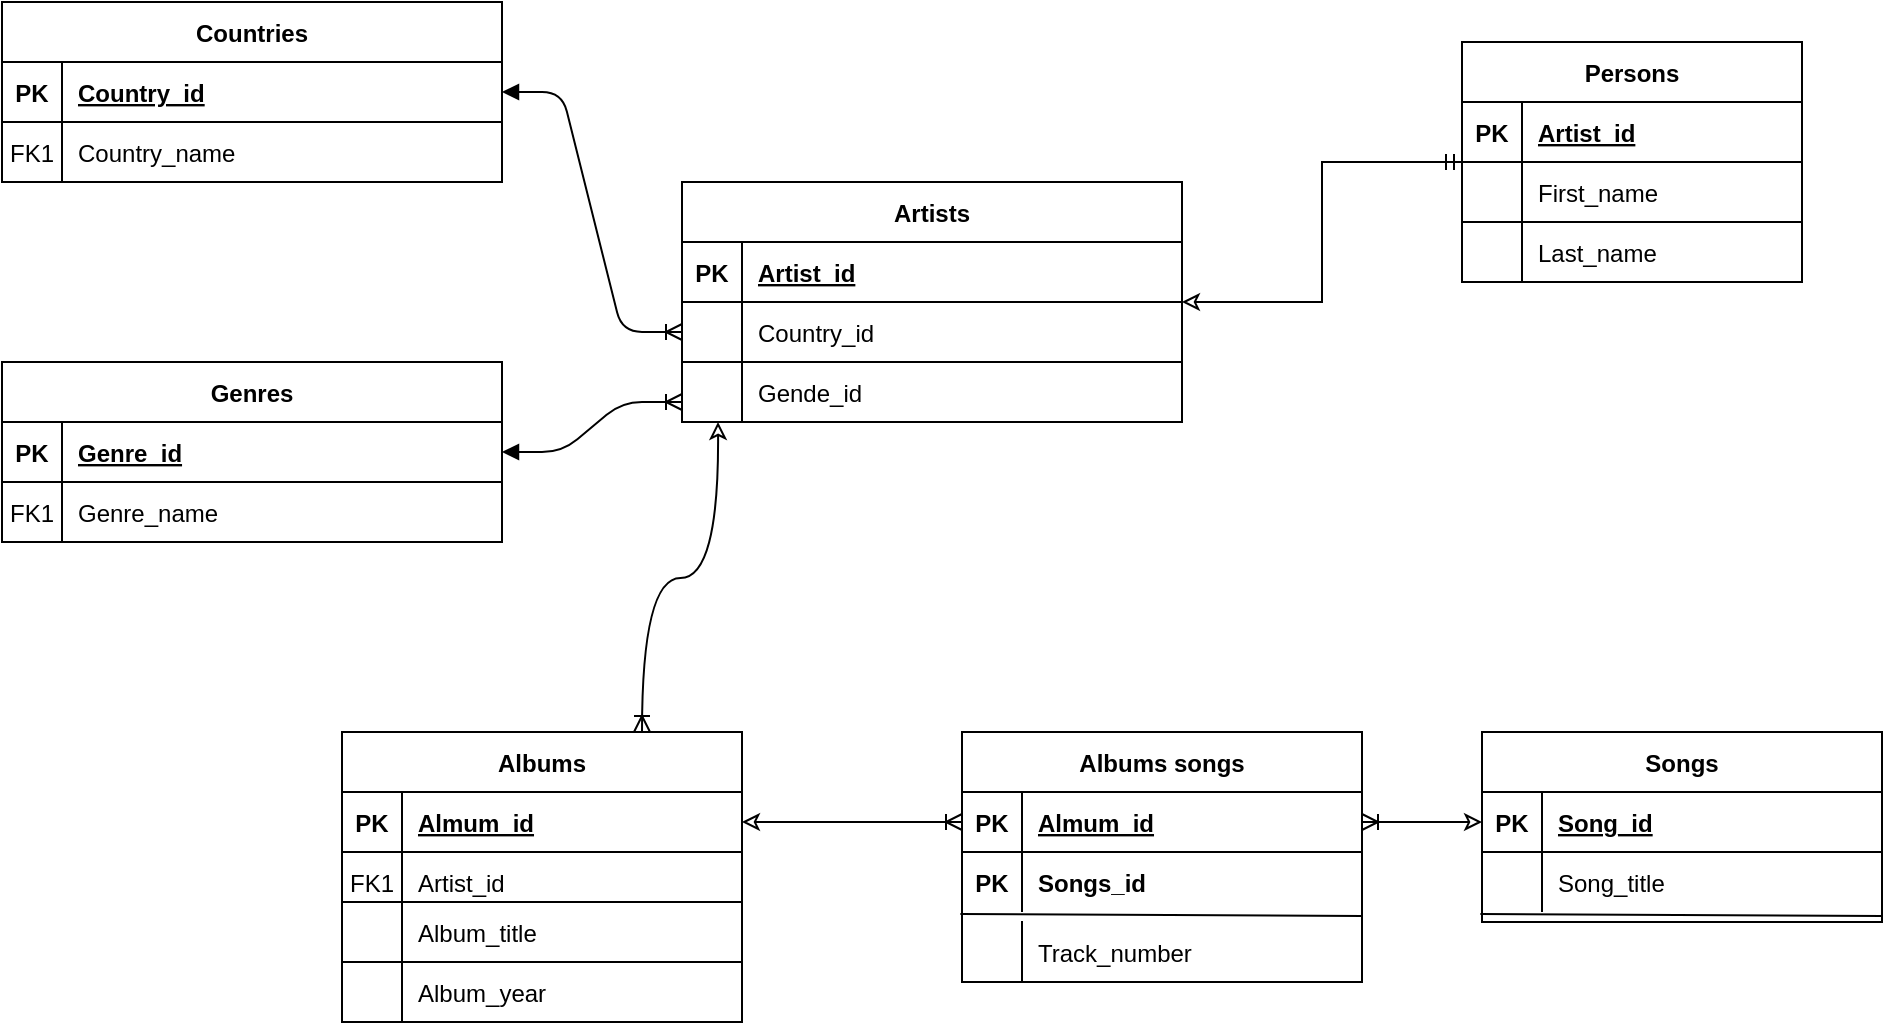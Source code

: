 <mxfile version="21.6.5" type="github">
  <diagram id="R2lEEEUBdFMjLlhIrx00" name="Page-1">
    <mxGraphModel dx="2284" dy="788" grid="1" gridSize="10" guides="1" tooltips="1" connect="1" arrows="1" fold="1" page="1" pageScale="1" pageWidth="850" pageHeight="1100" math="0" shadow="0" extFonts="Permanent Marker^https://fonts.googleapis.com/css?family=Permanent+Marker">
      <root>
        <mxCell id="0" />
        <mxCell id="1" parent="0" />
        <mxCell id="C-vyLk0tnHw3VtMMgP7b-1" value="" style="edgeStyle=entityRelationEdgeStyle;endArrow=ERoneToMany;startArrow=block;endFill=0;startFill=1;labelBackgroundColor=none;fontColor=default;" parent="1" source="C-vyLk0tnHw3VtMMgP7b-2" edge="1">
          <mxGeometry width="100" height="100" relative="1" as="geometry">
            <mxPoint x="300" y="410" as="sourcePoint" />
            <mxPoint x="210" y="450" as="targetPoint" />
            <Array as="points">
              <mxPoint x="250" y="390" />
            </Array>
          </mxGeometry>
        </mxCell>
        <mxCell id="C-vyLk0tnHw3VtMMgP7b-2" value="Genres" style="shape=table;startSize=30;container=1;collapsible=1;childLayout=tableLayout;fixedRows=1;rowLines=0;fontStyle=1;align=center;resizeLast=1;labelBackgroundColor=none;" parent="1" vertex="1">
          <mxGeometry x="-130" y="430" width="250" height="90" as="geometry" />
        </mxCell>
        <mxCell id="C-vyLk0tnHw3VtMMgP7b-3" value="" style="shape=partialRectangle;collapsible=0;dropTarget=0;pointerEvents=0;fillColor=none;points=[[0,0.5],[1,0.5]];portConstraint=eastwest;top=0;left=0;right=0;bottom=1;labelBackgroundColor=none;" parent="C-vyLk0tnHw3VtMMgP7b-2" vertex="1">
          <mxGeometry y="30" width="250" height="30" as="geometry" />
        </mxCell>
        <mxCell id="C-vyLk0tnHw3VtMMgP7b-4" value="PK" style="shape=partialRectangle;overflow=hidden;connectable=0;fillColor=none;top=0;left=0;bottom=0;right=0;fontStyle=1;labelBackgroundColor=none;" parent="C-vyLk0tnHw3VtMMgP7b-3" vertex="1">
          <mxGeometry width="30" height="30" as="geometry">
            <mxRectangle width="30" height="30" as="alternateBounds" />
          </mxGeometry>
        </mxCell>
        <mxCell id="C-vyLk0tnHw3VtMMgP7b-5" value="Genre_id" style="shape=partialRectangle;overflow=hidden;connectable=0;fillColor=none;top=0;left=0;bottom=0;right=0;align=left;spacingLeft=6;fontStyle=5;labelBackgroundColor=none;" parent="C-vyLk0tnHw3VtMMgP7b-3" vertex="1">
          <mxGeometry x="30" width="220" height="30" as="geometry">
            <mxRectangle width="220" height="30" as="alternateBounds" />
          </mxGeometry>
        </mxCell>
        <mxCell id="C-vyLk0tnHw3VtMMgP7b-6" value="" style="shape=partialRectangle;collapsible=0;dropTarget=0;pointerEvents=0;fillColor=none;points=[[0,0.5],[1,0.5]];portConstraint=eastwest;top=0;left=0;right=0;bottom=0;labelBackgroundColor=none;" parent="C-vyLk0tnHw3VtMMgP7b-2" vertex="1">
          <mxGeometry y="60" width="250" height="30" as="geometry" />
        </mxCell>
        <mxCell id="C-vyLk0tnHw3VtMMgP7b-7" value="FK1" style="shape=partialRectangle;overflow=hidden;connectable=0;fillColor=none;top=0;left=0;bottom=0;right=0;labelBackgroundColor=none;" parent="C-vyLk0tnHw3VtMMgP7b-6" vertex="1">
          <mxGeometry width="30" height="30" as="geometry">
            <mxRectangle width="30" height="30" as="alternateBounds" />
          </mxGeometry>
        </mxCell>
        <mxCell id="C-vyLk0tnHw3VtMMgP7b-8" value="Genre_name" style="shape=partialRectangle;overflow=hidden;connectable=0;fillColor=none;top=0;left=0;bottom=0;right=0;align=left;spacingLeft=6;labelBackgroundColor=none;" parent="C-vyLk0tnHw3VtMMgP7b-6" vertex="1">
          <mxGeometry x="30" width="220" height="30" as="geometry">
            <mxRectangle width="220" height="30" as="alternateBounds" />
          </mxGeometry>
        </mxCell>
        <mxCell id="C-vyLk0tnHw3VtMMgP7b-23" value="Artists" style="shape=table;startSize=30;container=1;collapsible=1;childLayout=tableLayout;fixedRows=1;rowLines=0;fontStyle=1;align=center;resizeLast=1;labelBackgroundColor=none;" parent="1" vertex="1">
          <mxGeometry x="210" y="340" width="250" height="120" as="geometry" />
        </mxCell>
        <mxCell id="C-vyLk0tnHw3VtMMgP7b-24" value="" style="shape=partialRectangle;collapsible=0;dropTarget=0;pointerEvents=0;fillColor=none;points=[[0,0.5],[1,0.5]];portConstraint=eastwest;top=0;left=0;right=0;bottom=1;labelBackgroundColor=none;" parent="C-vyLk0tnHw3VtMMgP7b-23" vertex="1">
          <mxGeometry y="30" width="250" height="30" as="geometry" />
        </mxCell>
        <mxCell id="C-vyLk0tnHw3VtMMgP7b-25" value="PK" style="shape=partialRectangle;overflow=hidden;connectable=0;fillColor=none;top=0;left=0;bottom=0;right=0;fontStyle=1;labelBackgroundColor=none;" parent="C-vyLk0tnHw3VtMMgP7b-24" vertex="1">
          <mxGeometry width="30" height="30" as="geometry">
            <mxRectangle width="30" height="30" as="alternateBounds" />
          </mxGeometry>
        </mxCell>
        <mxCell id="C-vyLk0tnHw3VtMMgP7b-26" value="Artist_id" style="shape=partialRectangle;overflow=hidden;connectable=0;fillColor=none;top=0;left=0;bottom=0;right=0;align=left;spacingLeft=6;fontStyle=5;labelBackgroundColor=none;" parent="C-vyLk0tnHw3VtMMgP7b-24" vertex="1">
          <mxGeometry x="30" width="220" height="30" as="geometry">
            <mxRectangle width="220" height="30" as="alternateBounds" />
          </mxGeometry>
        </mxCell>
        <mxCell id="C-vyLk0tnHw3VtMMgP7b-27" value="" style="shape=partialRectangle;collapsible=0;dropTarget=0;pointerEvents=0;fillColor=none;points=[[0,0.5],[1,0.5]];portConstraint=eastwest;top=0;left=0;right=0;bottom=0;labelBackgroundColor=none;" parent="C-vyLk0tnHw3VtMMgP7b-23" vertex="1">
          <mxGeometry y="60" width="250" height="30" as="geometry" />
        </mxCell>
        <mxCell id="C-vyLk0tnHw3VtMMgP7b-28" value="" style="shape=partialRectangle;overflow=hidden;connectable=0;fillColor=none;top=0;left=0;bottom=0;right=0;labelBackgroundColor=none;" parent="C-vyLk0tnHw3VtMMgP7b-27" vertex="1">
          <mxGeometry width="30" height="30" as="geometry">
            <mxRectangle width="30" height="30" as="alternateBounds" />
          </mxGeometry>
        </mxCell>
        <mxCell id="C-vyLk0tnHw3VtMMgP7b-29" value="Country_id" style="shape=partialRectangle;overflow=hidden;connectable=0;fillColor=none;top=0;left=0;bottom=0;right=0;align=left;spacingLeft=6;labelBackgroundColor=none;" parent="C-vyLk0tnHw3VtMMgP7b-27" vertex="1">
          <mxGeometry x="30" width="220" height="30" as="geometry">
            <mxRectangle width="220" height="30" as="alternateBounds" />
          </mxGeometry>
        </mxCell>
        <mxCell id="T1Yc00z7zKsHX960YPK--11" value="Persons" style="shape=table;startSize=30;container=1;collapsible=1;childLayout=tableLayout;fixedRows=1;rowLines=0;fontStyle=1;align=center;resizeLast=1;labelBackgroundColor=none;" parent="1" vertex="1">
          <mxGeometry x="600" y="270" width="170" height="120" as="geometry" />
        </mxCell>
        <mxCell id="T1Yc00z7zKsHX960YPK--12" value="" style="shape=partialRectangle;collapsible=0;dropTarget=0;pointerEvents=0;fillColor=none;points=[[0,0.5],[1,0.5]];portConstraint=eastwest;top=0;left=0;right=0;bottom=1;labelBackgroundColor=none;" parent="T1Yc00z7zKsHX960YPK--11" vertex="1">
          <mxGeometry y="30" width="170" height="30" as="geometry" />
        </mxCell>
        <mxCell id="T1Yc00z7zKsHX960YPK--13" value="PK" style="shape=partialRectangle;overflow=hidden;connectable=0;fillColor=none;top=0;left=0;bottom=0;right=0;fontStyle=1;labelBackgroundColor=none;" parent="T1Yc00z7zKsHX960YPK--12" vertex="1">
          <mxGeometry width="30" height="30" as="geometry">
            <mxRectangle width="30" height="30" as="alternateBounds" />
          </mxGeometry>
        </mxCell>
        <mxCell id="T1Yc00z7zKsHX960YPK--14" value="Artist_id" style="shape=partialRectangle;overflow=hidden;connectable=0;fillColor=none;top=0;left=0;bottom=0;right=0;align=left;spacingLeft=6;fontStyle=5;labelBackgroundColor=none;" parent="T1Yc00z7zKsHX960YPK--12" vertex="1">
          <mxGeometry x="30" width="140" height="30" as="geometry">
            <mxRectangle width="140" height="30" as="alternateBounds" />
          </mxGeometry>
        </mxCell>
        <mxCell id="T1Yc00z7zKsHX960YPK--18" value="" style="shape=partialRectangle;collapsible=0;dropTarget=0;pointerEvents=0;fillColor=none;points=[[0,0.5],[1,0.5]];portConstraint=eastwest;top=1;left=0;right=0;bottom=0;labelBackgroundColor=none;" parent="1" vertex="1">
          <mxGeometry x="600" y="330" width="170" height="30" as="geometry" />
        </mxCell>
        <mxCell id="T1Yc00z7zKsHX960YPK--19" value="" style="shape=partialRectangle;overflow=hidden;connectable=0;fillColor=none;top=0;left=0;bottom=0;right=0;labelBorderColor=none;labelBackgroundColor=none;" parent="T1Yc00z7zKsHX960YPK--18" vertex="1">
          <mxGeometry width="30" height="30" as="geometry">
            <mxRectangle width="30" height="30" as="alternateBounds" />
          </mxGeometry>
        </mxCell>
        <mxCell id="T1Yc00z7zKsHX960YPK--20" value="First_name" style="shape=partialRectangle;overflow=hidden;connectable=0;fillColor=none;top=0;left=1;bottom=0;right=0;align=left;spacingLeft=6;labelBackgroundColor=none;" parent="T1Yc00z7zKsHX960YPK--18" vertex="1">
          <mxGeometry x="30" width="140" height="30" as="geometry">
            <mxRectangle width="140" height="30" as="alternateBounds" />
          </mxGeometry>
        </mxCell>
        <mxCell id="T1Yc00z7zKsHX960YPK--21" value="" style="shape=partialRectangle;collapsible=0;dropTarget=0;pointerEvents=0;fillColor=none;points=[[0,0.5],[1,0.5]];portConstraint=eastwest;top=1;left=0;right=0;bottom=0;labelBackgroundColor=none;" parent="1" vertex="1">
          <mxGeometry x="600" y="360" width="170" height="30" as="geometry" />
        </mxCell>
        <mxCell id="T1Yc00z7zKsHX960YPK--22" value="" style="shape=partialRectangle;overflow=hidden;connectable=0;fillColor=none;top=0;left=0;bottom=0;right=0;labelBackgroundColor=none;" parent="T1Yc00z7zKsHX960YPK--21" vertex="1">
          <mxGeometry width="30" height="30" as="geometry">
            <mxRectangle width="30" height="30" as="alternateBounds" />
          </mxGeometry>
        </mxCell>
        <mxCell id="T1Yc00z7zKsHX960YPK--23" value="Last_name" style="shape=partialRectangle;overflow=hidden;connectable=0;fillColor=none;top=0;left=1;bottom=0;right=0;align=left;spacingLeft=6;labelBackgroundColor=none;" parent="T1Yc00z7zKsHX960YPK--21" vertex="1">
          <mxGeometry x="30" width="140" height="30" as="geometry">
            <mxRectangle width="140" height="30" as="alternateBounds" />
          </mxGeometry>
        </mxCell>
        <mxCell id="T1Yc00z7zKsHX960YPK--26" style="edgeStyle=orthogonalEdgeStyle;rounded=0;orthogonalLoop=1;jettySize=auto;html=1;startArrow=classic;startFill=0;endArrow=ERmandOne;endFill=0;labelBackgroundColor=none;fontColor=default;" parent="1" source="C-vyLk0tnHw3VtMMgP7b-23" target="T1Yc00z7zKsHX960YPK--11" edge="1">
          <mxGeometry relative="1" as="geometry" />
        </mxCell>
        <mxCell id="T1Yc00z7zKsHX960YPK--27" value="Countries" style="shape=table;startSize=30;container=1;collapsible=1;childLayout=tableLayout;fixedRows=1;rowLines=0;fontStyle=1;align=center;resizeLast=1;labelBackgroundColor=none;" parent="1" vertex="1">
          <mxGeometry x="-130" y="250" width="250" height="90" as="geometry" />
        </mxCell>
        <mxCell id="T1Yc00z7zKsHX960YPK--28" value="" style="shape=partialRectangle;collapsible=0;dropTarget=0;pointerEvents=0;fillColor=none;points=[[0,0.5],[1,0.5]];portConstraint=eastwest;top=0;left=0;right=0;bottom=1;labelBackgroundColor=none;" parent="T1Yc00z7zKsHX960YPK--27" vertex="1">
          <mxGeometry y="30" width="250" height="30" as="geometry" />
        </mxCell>
        <mxCell id="T1Yc00z7zKsHX960YPK--29" value="PK" style="shape=partialRectangle;overflow=hidden;connectable=0;fillColor=none;top=0;left=0;bottom=0;right=0;fontStyle=1;labelBackgroundColor=none;" parent="T1Yc00z7zKsHX960YPK--28" vertex="1">
          <mxGeometry width="30" height="30" as="geometry">
            <mxRectangle width="30" height="30" as="alternateBounds" />
          </mxGeometry>
        </mxCell>
        <mxCell id="T1Yc00z7zKsHX960YPK--30" value="Country_id" style="shape=partialRectangle;overflow=hidden;connectable=0;fillColor=none;top=0;left=0;bottom=0;right=0;align=left;spacingLeft=6;fontStyle=5;labelBackgroundColor=none;" parent="T1Yc00z7zKsHX960YPK--28" vertex="1">
          <mxGeometry x="30" width="220" height="30" as="geometry">
            <mxRectangle width="220" height="30" as="alternateBounds" />
          </mxGeometry>
        </mxCell>
        <mxCell id="T1Yc00z7zKsHX960YPK--31" value="" style="shape=partialRectangle;collapsible=0;dropTarget=0;pointerEvents=0;fillColor=none;points=[[0,0.5],[1,0.5]];portConstraint=eastwest;top=0;left=0;right=0;bottom=0;labelBackgroundColor=none;" parent="T1Yc00z7zKsHX960YPK--27" vertex="1">
          <mxGeometry y="60" width="250" height="30" as="geometry" />
        </mxCell>
        <mxCell id="T1Yc00z7zKsHX960YPK--32" value="FK1" style="shape=partialRectangle;overflow=hidden;connectable=0;fillColor=none;top=0;left=0;bottom=0;right=0;labelBackgroundColor=none;" parent="T1Yc00z7zKsHX960YPK--31" vertex="1">
          <mxGeometry width="30" height="30" as="geometry">
            <mxRectangle width="30" height="30" as="alternateBounds" />
          </mxGeometry>
        </mxCell>
        <mxCell id="T1Yc00z7zKsHX960YPK--33" value="Country_name" style="shape=partialRectangle;overflow=hidden;connectable=0;fillColor=none;top=0;left=0;bottom=0;right=0;align=left;spacingLeft=6;labelBackgroundColor=none;" parent="T1Yc00z7zKsHX960YPK--31" vertex="1">
          <mxGeometry x="30" width="220" height="30" as="geometry">
            <mxRectangle width="220" height="30" as="alternateBounds" />
          </mxGeometry>
        </mxCell>
        <mxCell id="T1Yc00z7zKsHX960YPK--34" value="" style="edgeStyle=entityRelationEdgeStyle;endArrow=ERoneToMany;startArrow=block;endFill=0;startFill=1;labelBackgroundColor=none;fontColor=default;" parent="1" source="T1Yc00z7zKsHX960YPK--27" target="C-vyLk0tnHw3VtMMgP7b-27" edge="1">
          <mxGeometry width="100" height="100" relative="1" as="geometry">
            <mxPoint x="130" y="480" as="sourcePoint" />
            <mxPoint x="210" y="490" as="targetPoint" />
            <Array as="points">
              <mxPoint x="260" y="575" />
            </Array>
          </mxGeometry>
        </mxCell>
        <mxCell id="T1Yc00z7zKsHX960YPK--35" value="Albums" style="shape=table;startSize=30;container=1;collapsible=1;childLayout=tableLayout;fixedRows=1;rowLines=0;fontStyle=1;align=center;resizeLast=1;labelBackgroundColor=none;" parent="1" vertex="1">
          <mxGeometry x="40" y="615" width="200" height="145" as="geometry" />
        </mxCell>
        <mxCell id="T1Yc00z7zKsHX960YPK--36" value="" style="shape=partialRectangle;collapsible=0;dropTarget=0;pointerEvents=0;fillColor=none;points=[[0,0.5],[1,0.5]];portConstraint=eastwest;top=0;left=0;right=0;bottom=1;labelBackgroundColor=none;" parent="T1Yc00z7zKsHX960YPK--35" vertex="1">
          <mxGeometry y="30" width="200" height="30" as="geometry" />
        </mxCell>
        <mxCell id="T1Yc00z7zKsHX960YPK--37" value="PK" style="shape=partialRectangle;overflow=hidden;connectable=0;fillColor=none;top=0;left=0;bottom=0;right=0;fontStyle=1;labelBackgroundColor=none;" parent="T1Yc00z7zKsHX960YPK--36" vertex="1">
          <mxGeometry width="30" height="30" as="geometry">
            <mxRectangle width="30" height="30" as="alternateBounds" />
          </mxGeometry>
        </mxCell>
        <mxCell id="T1Yc00z7zKsHX960YPK--38" value="Almum_id" style="shape=partialRectangle;overflow=hidden;connectable=0;fillColor=none;top=0;left=0;bottom=0;right=0;align=left;spacingLeft=6;fontStyle=5;labelBackgroundColor=none;" parent="T1Yc00z7zKsHX960YPK--36" vertex="1">
          <mxGeometry x="30" width="170" height="30" as="geometry">
            <mxRectangle width="170" height="30" as="alternateBounds" />
          </mxGeometry>
        </mxCell>
        <mxCell id="T1Yc00z7zKsHX960YPK--39" value="" style="shape=partialRectangle;collapsible=0;dropTarget=0;pointerEvents=0;fillColor=none;points=[[0,0.5],[1,0.5]];portConstraint=eastwest;top=0;left=0;right=0;bottom=0;labelBackgroundColor=none;" parent="T1Yc00z7zKsHX960YPK--35" vertex="1">
          <mxGeometry y="60" width="200" height="30" as="geometry" />
        </mxCell>
        <mxCell id="T1Yc00z7zKsHX960YPK--40" value="FK1" style="shape=partialRectangle;overflow=hidden;connectable=0;fillColor=none;top=0;left=0;bottom=0;right=0;labelBackgroundColor=none;" parent="T1Yc00z7zKsHX960YPK--39" vertex="1">
          <mxGeometry width="30" height="30" as="geometry">
            <mxRectangle width="30" height="30" as="alternateBounds" />
          </mxGeometry>
        </mxCell>
        <mxCell id="T1Yc00z7zKsHX960YPK--41" value="Artist_id" style="shape=partialRectangle;overflow=hidden;connectable=0;fillColor=none;top=0;left=0;bottom=0;right=0;align=left;spacingLeft=6;labelBackgroundColor=none;" parent="T1Yc00z7zKsHX960YPK--39" vertex="1">
          <mxGeometry x="30" width="170" height="30" as="geometry">
            <mxRectangle width="170" height="30" as="alternateBounds" />
          </mxGeometry>
        </mxCell>
        <mxCell id="T1Yc00z7zKsHX960YPK--42" value="" style="shape=partialRectangle;collapsible=0;dropTarget=0;pointerEvents=0;fillColor=none;points=[[0,0.5],[1,0.5]];portConstraint=eastwest;top=1;left=0;right=0;bottom=0;labelBackgroundColor=none;" parent="1" vertex="1">
          <mxGeometry x="40" y="700" width="200" height="30" as="geometry" />
        </mxCell>
        <mxCell id="T1Yc00z7zKsHX960YPK--43" value="" style="shape=partialRectangle;overflow=hidden;connectable=0;fillColor=none;top=0;left=0;bottom=0;right=0;labelBackgroundColor=none;" parent="T1Yc00z7zKsHX960YPK--42" vertex="1">
          <mxGeometry width="24" height="30" as="geometry">
            <mxRectangle width="30" height="30" as="alternateBounds" />
          </mxGeometry>
        </mxCell>
        <mxCell id="T1Yc00z7zKsHX960YPK--44" value="Album_title" style="shape=partialRectangle;overflow=hidden;connectable=0;fillColor=none;top=0;left=1;bottom=0;right=0;align=left;spacingLeft=6;labelBackgroundColor=none;" parent="T1Yc00z7zKsHX960YPK--42" vertex="1">
          <mxGeometry x="30" width="170" height="30" as="geometry">
            <mxRectangle width="220" height="30" as="alternateBounds" />
          </mxGeometry>
        </mxCell>
        <mxCell id="T1Yc00z7zKsHX960YPK--45" value="" style="shape=partialRectangle;collapsible=0;dropTarget=0;pointerEvents=0;fillColor=none;points=[[0,0.5],[1,0.5]];portConstraint=eastwest;top=1;left=0;right=0;bottom=0;labelBackgroundColor=none;" parent="1" vertex="1">
          <mxGeometry x="40" y="730" width="200" height="30" as="geometry" />
        </mxCell>
        <mxCell id="T1Yc00z7zKsHX960YPK--46" value="" style="shape=partialRectangle;overflow=hidden;connectable=0;fillColor=none;top=0;left=0;bottom=0;right=0;labelBackgroundColor=none;" parent="T1Yc00z7zKsHX960YPK--45" vertex="1">
          <mxGeometry width="24" height="30" as="geometry">
            <mxRectangle width="30" height="30" as="alternateBounds" />
          </mxGeometry>
        </mxCell>
        <mxCell id="T1Yc00z7zKsHX960YPK--47" value="Album_year" style="shape=partialRectangle;overflow=hidden;connectable=0;fillColor=none;top=0;left=1;bottom=0;right=0;align=left;spacingLeft=6;labelBackgroundColor=none;" parent="T1Yc00z7zKsHX960YPK--45" vertex="1">
          <mxGeometry x="30" width="170" height="30" as="geometry">
            <mxRectangle width="220" height="30" as="alternateBounds" />
          </mxGeometry>
        </mxCell>
        <mxCell id="T1Yc00z7zKsHX960YPK--48" value="" style="html=1;rounded=0;entryX=0.75;entryY=0;entryDx=0;entryDy=0;endArrow=ERoneToMany;endFill=0;startArrow=classic;startFill=0;edgeStyle=orthogonalEdgeStyle;curved=1;labelBackgroundColor=none;fontColor=default;" parent="1" target="T1Yc00z7zKsHX960YPK--35" edge="1">
          <mxGeometry width="100" relative="1" as="geometry">
            <mxPoint x="228" y="460" as="sourcePoint" />
            <mxPoint x="470" y="530" as="targetPoint" />
          </mxGeometry>
        </mxCell>
        <mxCell id="T1Yc00z7zKsHX960YPK--49" value="Albums songs" style="shape=table;startSize=30;container=1;collapsible=1;childLayout=tableLayout;fixedRows=1;rowLines=0;fontStyle=1;align=center;resizeLast=1;labelBackgroundColor=none;" parent="1" vertex="1">
          <mxGeometry x="350" y="615" width="200" height="125" as="geometry">
            <mxRectangle x="400" y="615" width="120" height="30" as="alternateBounds" />
          </mxGeometry>
        </mxCell>
        <mxCell id="T1Yc00z7zKsHX960YPK--50" value="" style="shape=partialRectangle;collapsible=0;dropTarget=0;pointerEvents=0;fillColor=none;points=[[0,0.5],[1,0.5]];portConstraint=eastwest;top=0;left=0;right=0;bottom=1;labelBackgroundColor=none;" parent="T1Yc00z7zKsHX960YPK--49" vertex="1">
          <mxGeometry y="30" width="200" height="30" as="geometry" />
        </mxCell>
        <mxCell id="T1Yc00z7zKsHX960YPK--51" value="PK" style="shape=partialRectangle;overflow=hidden;connectable=0;fillColor=none;top=0;left=0;bottom=0;right=0;fontStyle=1;labelBackgroundColor=none;" parent="T1Yc00z7zKsHX960YPK--50" vertex="1">
          <mxGeometry width="30" height="30" as="geometry">
            <mxRectangle width="30" height="30" as="alternateBounds" />
          </mxGeometry>
        </mxCell>
        <mxCell id="T1Yc00z7zKsHX960YPK--52" value="Almum_id" style="shape=partialRectangle;overflow=hidden;connectable=0;fillColor=none;top=0;left=0;bottom=0;right=0;align=left;spacingLeft=6;fontStyle=5;labelBackgroundColor=none;" parent="T1Yc00z7zKsHX960YPK--50" vertex="1">
          <mxGeometry x="30" width="170" height="30" as="geometry">
            <mxRectangle width="170" height="30" as="alternateBounds" />
          </mxGeometry>
        </mxCell>
        <mxCell id="T1Yc00z7zKsHX960YPK--53" value="" style="shape=partialRectangle;collapsible=0;dropTarget=0;pointerEvents=0;fillColor=none;points=[[0,0.5],[1,0.5]];portConstraint=eastwest;top=0;left=0;right=0;bottom=0;labelBackgroundColor=none;" parent="T1Yc00z7zKsHX960YPK--49" vertex="1">
          <mxGeometry y="60" width="200" height="30" as="geometry" />
        </mxCell>
        <mxCell id="T1Yc00z7zKsHX960YPK--54" value="PK" style="shape=partialRectangle;overflow=hidden;connectable=0;fillColor=none;top=0;left=0;bottom=0;right=0;fontStyle=1;labelBackgroundColor=none;" parent="T1Yc00z7zKsHX960YPK--53" vertex="1">
          <mxGeometry width="30" height="30" as="geometry">
            <mxRectangle width="30" height="30" as="alternateBounds" />
          </mxGeometry>
        </mxCell>
        <mxCell id="T1Yc00z7zKsHX960YPK--55" value="Songs_id" style="shape=partialRectangle;overflow=hidden;connectable=0;fillColor=none;top=0;left=0;bottom=0;right=0;align=left;spacingLeft=6;fontStyle=1;labelBackgroundColor=none;" parent="T1Yc00z7zKsHX960YPK--53" vertex="1">
          <mxGeometry x="30" width="170" height="30" as="geometry">
            <mxRectangle width="170" height="30" as="alternateBounds" />
          </mxGeometry>
        </mxCell>
        <mxCell id="T1Yc00z7zKsHX960YPK--56" value="" style="endArrow=none;html=1;rounded=0;entryX=1;entryY=1.067;entryDx=0;entryDy=0;entryPerimeter=0;exitX=-0.004;exitY=1.033;exitDx=0;exitDy=0;exitPerimeter=0;labelBackgroundColor=none;fontColor=default;" parent="T1Yc00z7zKsHX960YPK--49" source="T1Yc00z7zKsHX960YPK--53" target="T1Yc00z7zKsHX960YPK--53" edge="1">
          <mxGeometry width="50" height="50" relative="1" as="geometry">
            <mxPoint y="-65" as="sourcePoint" />
            <mxPoint x="50" y="-115" as="targetPoint" />
          </mxGeometry>
        </mxCell>
        <mxCell id="T1Yc00z7zKsHX960YPK--61" value="" style="shape=partialRectangle;collapsible=0;dropTarget=0;pointerEvents=0;fillColor=none;points=[[0,0.5],[1,0.5]];portConstraint=eastwest;top=0;left=1;right=0;bottom=0;labelBackgroundColor=none;" parent="1" vertex="1">
          <mxGeometry x="350" y="710" width="200" height="30" as="geometry" />
        </mxCell>
        <mxCell id="T1Yc00z7zKsHX960YPK--62" value="" style="shape=partialRectangle;overflow=hidden;connectable=0;fillColor=none;top=0;left=0;bottom=0;right=0;fontStyle=1;labelBackgroundColor=none;" parent="T1Yc00z7zKsHX960YPK--61" vertex="1">
          <mxGeometry width="30" height="30" as="geometry">
            <mxRectangle width="30" height="30" as="alternateBounds" />
          </mxGeometry>
        </mxCell>
        <mxCell id="T1Yc00z7zKsHX960YPK--63" value="Track_number" style="shape=partialRectangle;overflow=hidden;connectable=0;fillColor=none;top=0;left=1;bottom=0;right=0;align=left;spacingLeft=6;fontStyle=0;labelBackgroundColor=none;" parent="T1Yc00z7zKsHX960YPK--61" vertex="1">
          <mxGeometry x="30" width="130" height="30" as="geometry">
            <mxRectangle width="220" height="30" as="alternateBounds" />
          </mxGeometry>
        </mxCell>
        <mxCell id="T1Yc00z7zKsHX960YPK--64" value="" style="html=1;rounded=0;endArrow=ERoneToMany;endFill=0;startArrow=classic;startFill=0;entryX=0;entryY=0.5;entryDx=0;entryDy=0;entryPerimeter=0;labelBackgroundColor=none;fontColor=default;" parent="1" source="T1Yc00z7zKsHX960YPK--36" target="T1Yc00z7zKsHX960YPK--50" edge="1">
          <mxGeometry width="100" relative="1" as="geometry">
            <mxPoint x="238" y="470" as="sourcePoint" />
            <mxPoint x="238" y="625" as="targetPoint" />
          </mxGeometry>
        </mxCell>
        <mxCell id="T1Yc00z7zKsHX960YPK--65" value="Songs" style="shape=table;startSize=30;container=1;collapsible=1;childLayout=tableLayout;fixedRows=1;rowLines=0;fontStyle=1;align=center;resizeLast=1;labelBackgroundColor=none;" parent="1" vertex="1">
          <mxGeometry x="610" y="615" width="200" height="95" as="geometry">
            <mxRectangle x="400" y="615" width="120" height="30" as="alternateBounds" />
          </mxGeometry>
        </mxCell>
        <mxCell id="T1Yc00z7zKsHX960YPK--66" value="" style="shape=partialRectangle;collapsible=0;dropTarget=0;pointerEvents=0;fillColor=none;points=[[0,0.5],[1,0.5]];portConstraint=eastwest;top=0;left=0;right=0;bottom=1;labelBackgroundColor=none;" parent="T1Yc00z7zKsHX960YPK--65" vertex="1">
          <mxGeometry y="30" width="200" height="30" as="geometry" />
        </mxCell>
        <mxCell id="T1Yc00z7zKsHX960YPK--67" value="PK" style="shape=partialRectangle;overflow=hidden;connectable=0;fillColor=none;top=0;left=0;bottom=0;right=0;fontStyle=1;labelBackgroundColor=none;" parent="T1Yc00z7zKsHX960YPK--66" vertex="1">
          <mxGeometry width="30" height="30" as="geometry">
            <mxRectangle width="30" height="30" as="alternateBounds" />
          </mxGeometry>
        </mxCell>
        <mxCell id="T1Yc00z7zKsHX960YPK--68" value="Song_id" style="shape=partialRectangle;overflow=hidden;connectable=0;fillColor=none;top=0;left=0;bottom=0;right=0;align=left;spacingLeft=6;fontStyle=5;labelBackgroundColor=none;" parent="T1Yc00z7zKsHX960YPK--66" vertex="1">
          <mxGeometry x="30" width="170" height="30" as="geometry">
            <mxRectangle width="170" height="30" as="alternateBounds" />
          </mxGeometry>
        </mxCell>
        <mxCell id="T1Yc00z7zKsHX960YPK--69" value="" style="shape=partialRectangle;collapsible=0;dropTarget=0;pointerEvents=0;fillColor=none;points=[[0,0.5],[1,0.5]];portConstraint=eastwest;top=0;left=0;right=0;bottom=0;labelBackgroundColor=none;" parent="T1Yc00z7zKsHX960YPK--65" vertex="1">
          <mxGeometry y="60" width="200" height="30" as="geometry" />
        </mxCell>
        <mxCell id="T1Yc00z7zKsHX960YPK--70" value="" style="shape=partialRectangle;overflow=hidden;connectable=0;fillColor=none;top=0;left=0;bottom=0;right=0;fontStyle=1;labelBackgroundColor=none;" parent="T1Yc00z7zKsHX960YPK--69" vertex="1">
          <mxGeometry width="30" height="30" as="geometry">
            <mxRectangle width="30" height="30" as="alternateBounds" />
          </mxGeometry>
        </mxCell>
        <mxCell id="T1Yc00z7zKsHX960YPK--71" value="Song_title" style="shape=partialRectangle;overflow=hidden;connectable=0;fillColor=none;top=0;left=0;bottom=0;right=0;align=left;spacingLeft=6;fontStyle=0;labelBackgroundColor=none;" parent="T1Yc00z7zKsHX960YPK--69" vertex="1">
          <mxGeometry x="30" width="170" height="30" as="geometry">
            <mxRectangle width="170" height="30" as="alternateBounds" />
          </mxGeometry>
        </mxCell>
        <mxCell id="T1Yc00z7zKsHX960YPK--72" value="" style="endArrow=none;html=1;rounded=0;entryX=1;entryY=1.067;entryDx=0;entryDy=0;entryPerimeter=0;exitX=-0.004;exitY=1.033;exitDx=0;exitDy=0;exitPerimeter=0;labelBackgroundColor=none;fontColor=default;" parent="T1Yc00z7zKsHX960YPK--65" source="T1Yc00z7zKsHX960YPK--69" target="T1Yc00z7zKsHX960YPK--69" edge="1">
          <mxGeometry width="50" height="50" relative="1" as="geometry">
            <mxPoint y="-65" as="sourcePoint" />
            <mxPoint x="50" y="-115" as="targetPoint" />
          </mxGeometry>
        </mxCell>
        <mxCell id="T1Yc00z7zKsHX960YPK--73" value="" style="html=1;rounded=0;endArrow=ERoneToMany;endFill=0;startArrow=classic;startFill=0;entryX=1;entryY=0.5;entryDx=0;entryDy=0;exitX=0;exitY=0.5;exitDx=0;exitDy=0;labelBackgroundColor=none;fontColor=default;" parent="1" source="T1Yc00z7zKsHX960YPK--66" target="T1Yc00z7zKsHX960YPK--50" edge="1">
          <mxGeometry width="100" relative="1" as="geometry">
            <mxPoint x="250" y="670" as="sourcePoint" />
            <mxPoint x="360" y="670" as="targetPoint" />
          </mxGeometry>
        </mxCell>
        <mxCell id="T1Yc00z7zKsHX960YPK--74" value="" style="shape=partialRectangle;collapsible=0;dropTarget=0;pointerEvents=0;fillColor=none;points=[[0,0.5],[1,0.5]];portConstraint=eastwest;top=1;left=0;right=0;bottom=0;labelBackgroundColor=none;" parent="1" vertex="1">
          <mxGeometry x="210" y="430" width="250" height="30" as="geometry" />
        </mxCell>
        <mxCell id="T1Yc00z7zKsHX960YPK--75" value="" style="shape=partialRectangle;overflow=hidden;connectable=0;fillColor=none;top=0;left=0;bottom=0;right=0;labelBackgroundColor=none;" parent="T1Yc00z7zKsHX960YPK--74" vertex="1">
          <mxGeometry width="30" height="30" as="geometry">
            <mxRectangle width="30" height="30" as="alternateBounds" />
          </mxGeometry>
        </mxCell>
        <mxCell id="T1Yc00z7zKsHX960YPK--76" value="Gende_id" style="shape=partialRectangle;overflow=hidden;connectable=0;fillColor=none;top=0;left=1;bottom=0;right=0;align=left;spacingLeft=6;labelBackgroundColor=none;" parent="T1Yc00z7zKsHX960YPK--74" vertex="1">
          <mxGeometry x="30" width="220" height="30" as="geometry">
            <mxRectangle width="220" height="30" as="alternateBounds" />
          </mxGeometry>
        </mxCell>
      </root>
    </mxGraphModel>
  </diagram>
</mxfile>
